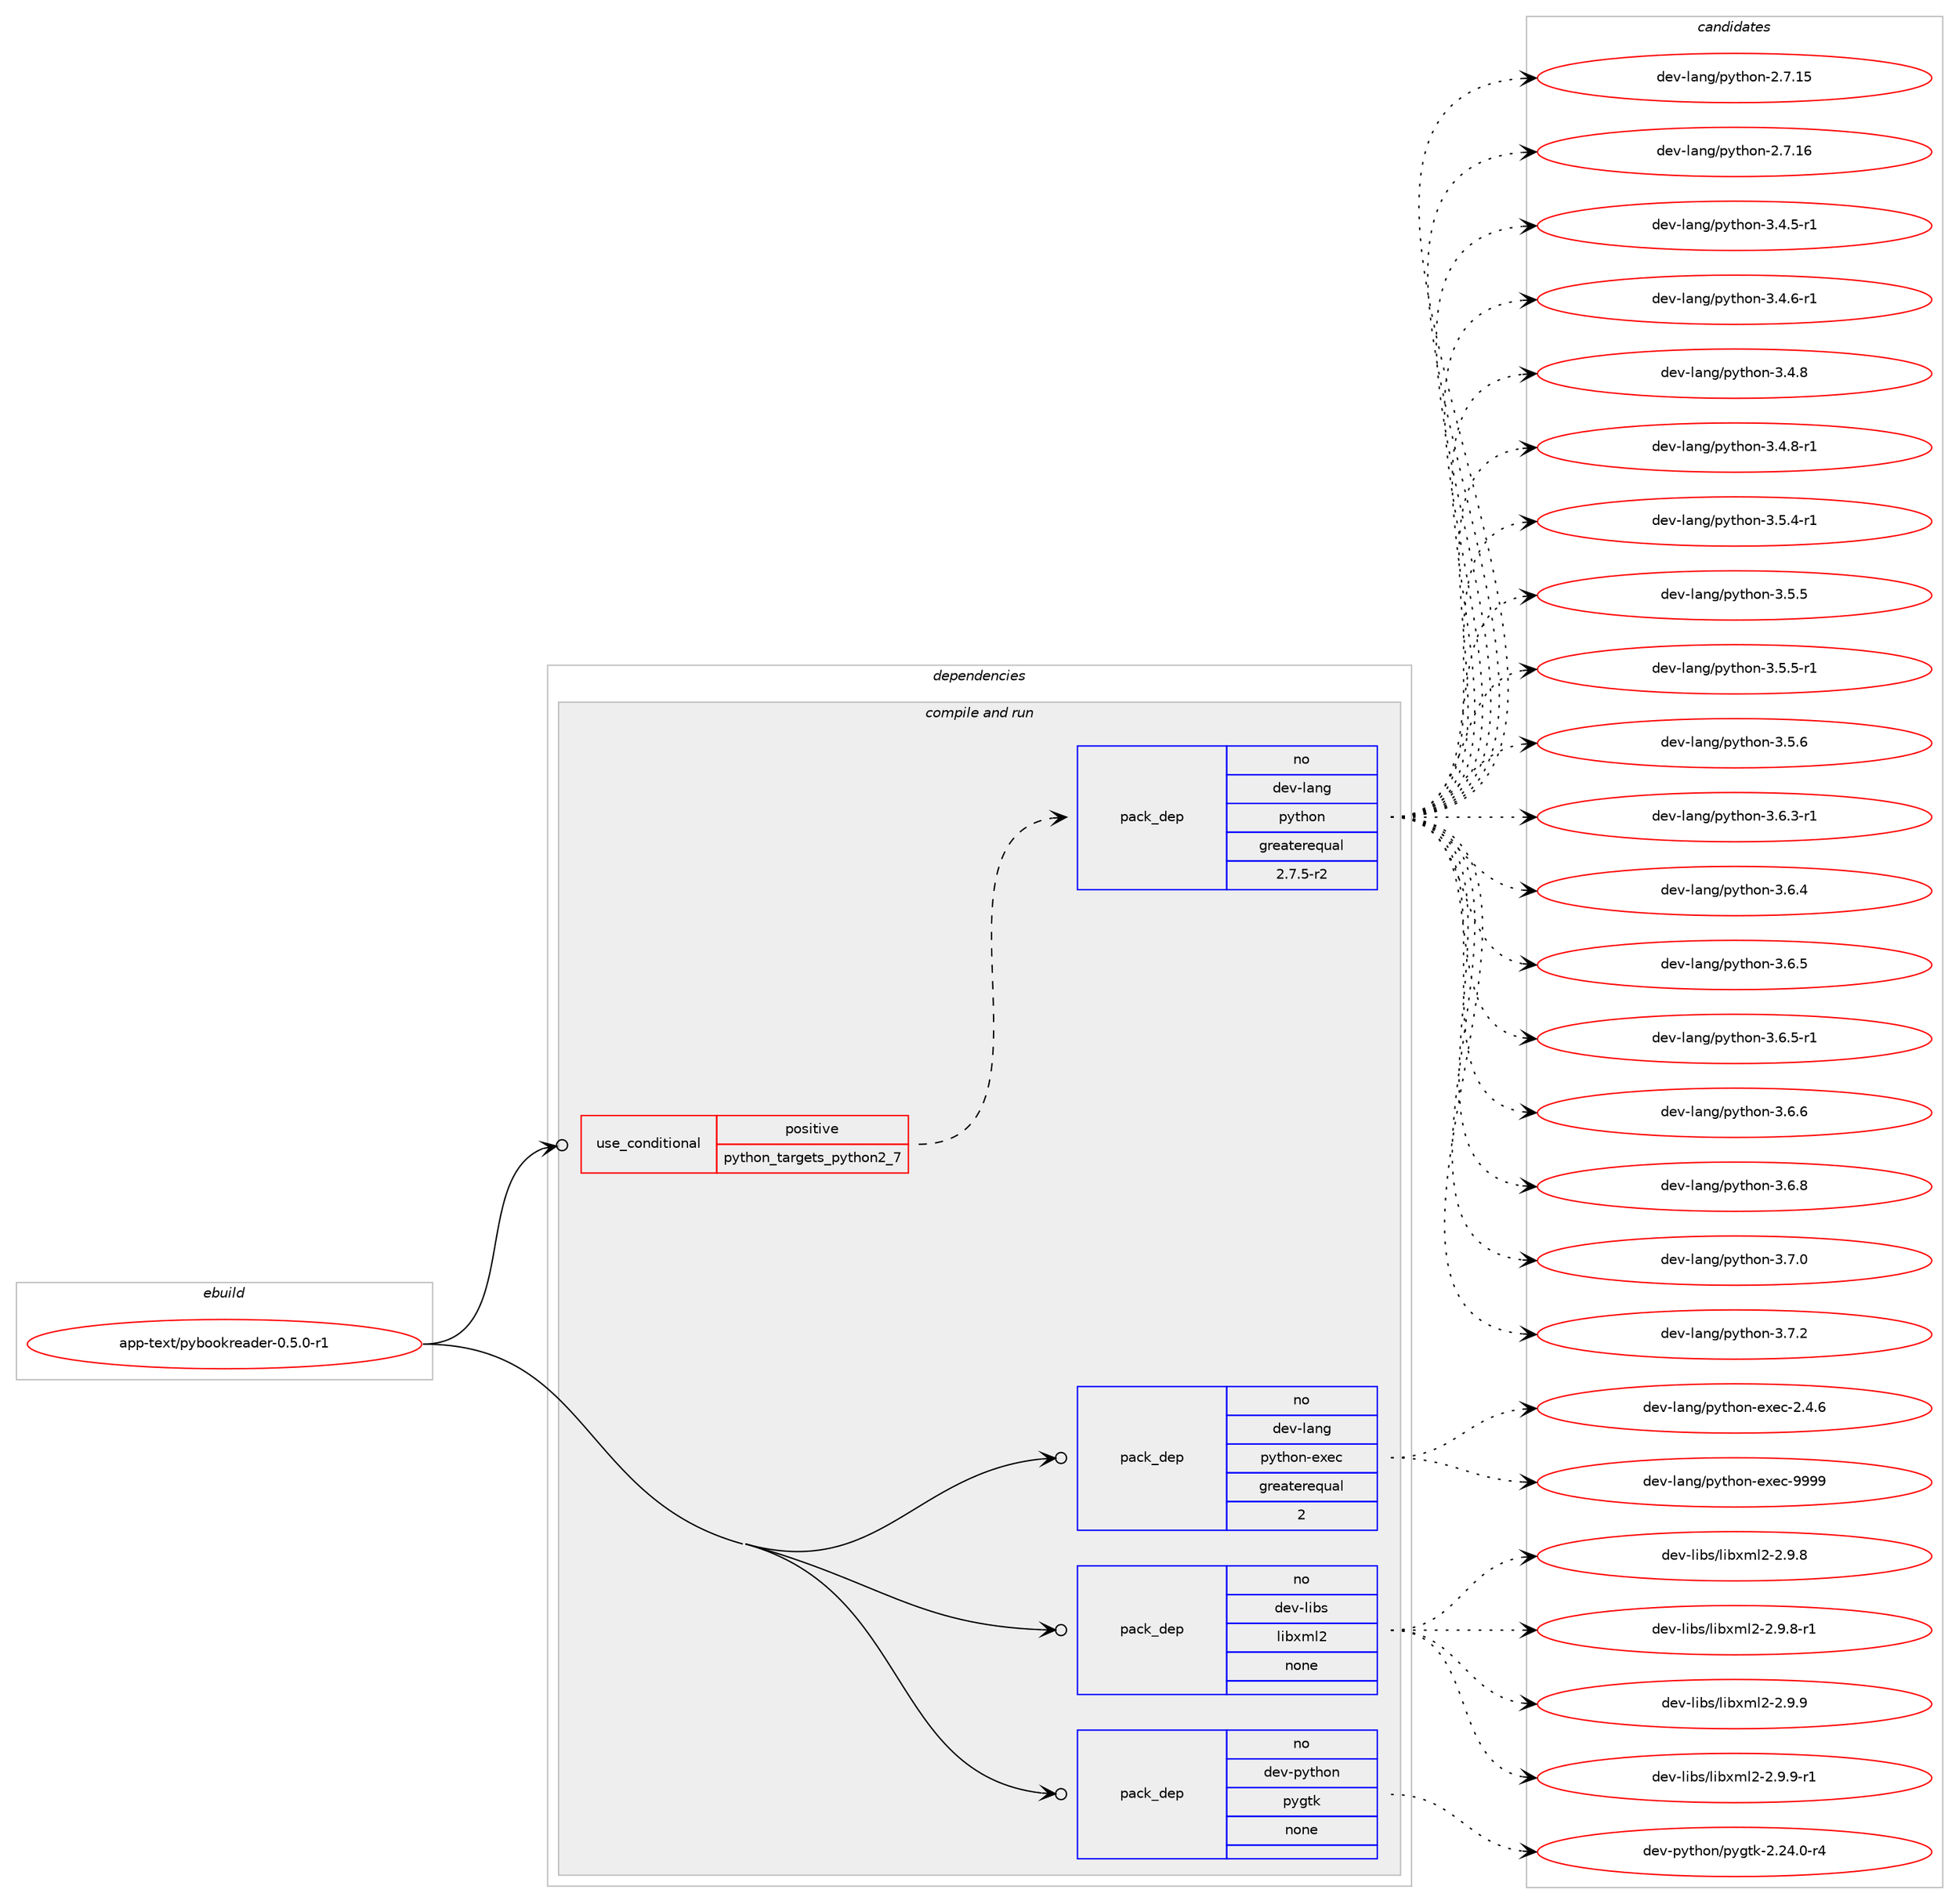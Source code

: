 digraph prolog {

# *************
# Graph options
# *************

newrank=true;
concentrate=true;
compound=true;
graph [rankdir=LR,fontname=Helvetica,fontsize=10,ranksep=1.5];#, ranksep=2.5, nodesep=0.2];
edge  [arrowhead=vee];
node  [fontname=Helvetica,fontsize=10];

# **********
# The ebuild
# **********

subgraph cluster_leftcol {
color=gray;
rank=same;
label=<<i>ebuild</i>>;
id [label="app-text/pybookreader-0.5.0-r1", color=red, width=4, href="../app-text/pybookreader-0.5.0-r1.svg"];
}

# ****************
# The dependencies
# ****************

subgraph cluster_midcol {
color=gray;
label=<<i>dependencies</i>>;
subgraph cluster_compile {
fillcolor="#eeeeee";
style=filled;
label=<<i>compile</i>>;
}
subgraph cluster_compileandrun {
fillcolor="#eeeeee";
style=filled;
label=<<i>compile and run</i>>;
subgraph cond355943 {
dependency1311914 [label=<<TABLE BORDER="0" CELLBORDER="1" CELLSPACING="0" CELLPADDING="4"><TR><TD ROWSPAN="3" CELLPADDING="10">use_conditional</TD></TR><TR><TD>positive</TD></TR><TR><TD>python_targets_python2_7</TD></TR></TABLE>>, shape=none, color=red];
subgraph pack935423 {
dependency1311915 [label=<<TABLE BORDER="0" CELLBORDER="1" CELLSPACING="0" CELLPADDING="4" WIDTH="220"><TR><TD ROWSPAN="6" CELLPADDING="30">pack_dep</TD></TR><TR><TD WIDTH="110">no</TD></TR><TR><TD>dev-lang</TD></TR><TR><TD>python</TD></TR><TR><TD>greaterequal</TD></TR><TR><TD>2.7.5-r2</TD></TR></TABLE>>, shape=none, color=blue];
}
dependency1311914:e -> dependency1311915:w [weight=20,style="dashed",arrowhead="vee"];
}
id:e -> dependency1311914:w [weight=20,style="solid",arrowhead="odotvee"];
subgraph pack935424 {
dependency1311916 [label=<<TABLE BORDER="0" CELLBORDER="1" CELLSPACING="0" CELLPADDING="4" WIDTH="220"><TR><TD ROWSPAN="6" CELLPADDING="30">pack_dep</TD></TR><TR><TD WIDTH="110">no</TD></TR><TR><TD>dev-lang</TD></TR><TR><TD>python-exec</TD></TR><TR><TD>greaterequal</TD></TR><TR><TD>2</TD></TR></TABLE>>, shape=none, color=blue];
}
id:e -> dependency1311916:w [weight=20,style="solid",arrowhead="odotvee"];
subgraph pack935425 {
dependency1311917 [label=<<TABLE BORDER="0" CELLBORDER="1" CELLSPACING="0" CELLPADDING="4" WIDTH="220"><TR><TD ROWSPAN="6" CELLPADDING="30">pack_dep</TD></TR><TR><TD WIDTH="110">no</TD></TR><TR><TD>dev-libs</TD></TR><TR><TD>libxml2</TD></TR><TR><TD>none</TD></TR><TR><TD></TD></TR></TABLE>>, shape=none, color=blue];
}
id:e -> dependency1311917:w [weight=20,style="solid",arrowhead="odotvee"];
subgraph pack935426 {
dependency1311918 [label=<<TABLE BORDER="0" CELLBORDER="1" CELLSPACING="0" CELLPADDING="4" WIDTH="220"><TR><TD ROWSPAN="6" CELLPADDING="30">pack_dep</TD></TR><TR><TD WIDTH="110">no</TD></TR><TR><TD>dev-python</TD></TR><TR><TD>pygtk</TD></TR><TR><TD>none</TD></TR><TR><TD></TD></TR></TABLE>>, shape=none, color=blue];
}
id:e -> dependency1311918:w [weight=20,style="solid",arrowhead="odotvee"];
}
subgraph cluster_run {
fillcolor="#eeeeee";
style=filled;
label=<<i>run</i>>;
}
}

# **************
# The candidates
# **************

subgraph cluster_choices {
rank=same;
color=gray;
label=<<i>candidates</i>>;

subgraph choice935423 {
color=black;
nodesep=1;
choice10010111845108971101034711212111610411111045504655464953 [label="dev-lang/python-2.7.15", color=red, width=4,href="../dev-lang/python-2.7.15.svg"];
choice10010111845108971101034711212111610411111045504655464954 [label="dev-lang/python-2.7.16", color=red, width=4,href="../dev-lang/python-2.7.16.svg"];
choice1001011184510897110103471121211161041111104551465246534511449 [label="dev-lang/python-3.4.5-r1", color=red, width=4,href="../dev-lang/python-3.4.5-r1.svg"];
choice1001011184510897110103471121211161041111104551465246544511449 [label="dev-lang/python-3.4.6-r1", color=red, width=4,href="../dev-lang/python-3.4.6-r1.svg"];
choice100101118451089711010347112121116104111110455146524656 [label="dev-lang/python-3.4.8", color=red, width=4,href="../dev-lang/python-3.4.8.svg"];
choice1001011184510897110103471121211161041111104551465246564511449 [label="dev-lang/python-3.4.8-r1", color=red, width=4,href="../dev-lang/python-3.4.8-r1.svg"];
choice1001011184510897110103471121211161041111104551465346524511449 [label="dev-lang/python-3.5.4-r1", color=red, width=4,href="../dev-lang/python-3.5.4-r1.svg"];
choice100101118451089711010347112121116104111110455146534653 [label="dev-lang/python-3.5.5", color=red, width=4,href="../dev-lang/python-3.5.5.svg"];
choice1001011184510897110103471121211161041111104551465346534511449 [label="dev-lang/python-3.5.5-r1", color=red, width=4,href="../dev-lang/python-3.5.5-r1.svg"];
choice100101118451089711010347112121116104111110455146534654 [label="dev-lang/python-3.5.6", color=red, width=4,href="../dev-lang/python-3.5.6.svg"];
choice1001011184510897110103471121211161041111104551465446514511449 [label="dev-lang/python-3.6.3-r1", color=red, width=4,href="../dev-lang/python-3.6.3-r1.svg"];
choice100101118451089711010347112121116104111110455146544652 [label="dev-lang/python-3.6.4", color=red, width=4,href="../dev-lang/python-3.6.4.svg"];
choice100101118451089711010347112121116104111110455146544653 [label="dev-lang/python-3.6.5", color=red, width=4,href="../dev-lang/python-3.6.5.svg"];
choice1001011184510897110103471121211161041111104551465446534511449 [label="dev-lang/python-3.6.5-r1", color=red, width=4,href="../dev-lang/python-3.6.5-r1.svg"];
choice100101118451089711010347112121116104111110455146544654 [label="dev-lang/python-3.6.6", color=red, width=4,href="../dev-lang/python-3.6.6.svg"];
choice100101118451089711010347112121116104111110455146544656 [label="dev-lang/python-3.6.8", color=red, width=4,href="../dev-lang/python-3.6.8.svg"];
choice100101118451089711010347112121116104111110455146554648 [label="dev-lang/python-3.7.0", color=red, width=4,href="../dev-lang/python-3.7.0.svg"];
choice100101118451089711010347112121116104111110455146554650 [label="dev-lang/python-3.7.2", color=red, width=4,href="../dev-lang/python-3.7.2.svg"];
dependency1311915:e -> choice10010111845108971101034711212111610411111045504655464953:w [style=dotted,weight="100"];
dependency1311915:e -> choice10010111845108971101034711212111610411111045504655464954:w [style=dotted,weight="100"];
dependency1311915:e -> choice1001011184510897110103471121211161041111104551465246534511449:w [style=dotted,weight="100"];
dependency1311915:e -> choice1001011184510897110103471121211161041111104551465246544511449:w [style=dotted,weight="100"];
dependency1311915:e -> choice100101118451089711010347112121116104111110455146524656:w [style=dotted,weight="100"];
dependency1311915:e -> choice1001011184510897110103471121211161041111104551465246564511449:w [style=dotted,weight="100"];
dependency1311915:e -> choice1001011184510897110103471121211161041111104551465346524511449:w [style=dotted,weight="100"];
dependency1311915:e -> choice100101118451089711010347112121116104111110455146534653:w [style=dotted,weight="100"];
dependency1311915:e -> choice1001011184510897110103471121211161041111104551465346534511449:w [style=dotted,weight="100"];
dependency1311915:e -> choice100101118451089711010347112121116104111110455146534654:w [style=dotted,weight="100"];
dependency1311915:e -> choice1001011184510897110103471121211161041111104551465446514511449:w [style=dotted,weight="100"];
dependency1311915:e -> choice100101118451089711010347112121116104111110455146544652:w [style=dotted,weight="100"];
dependency1311915:e -> choice100101118451089711010347112121116104111110455146544653:w [style=dotted,weight="100"];
dependency1311915:e -> choice1001011184510897110103471121211161041111104551465446534511449:w [style=dotted,weight="100"];
dependency1311915:e -> choice100101118451089711010347112121116104111110455146544654:w [style=dotted,weight="100"];
dependency1311915:e -> choice100101118451089711010347112121116104111110455146544656:w [style=dotted,weight="100"];
dependency1311915:e -> choice100101118451089711010347112121116104111110455146554648:w [style=dotted,weight="100"];
dependency1311915:e -> choice100101118451089711010347112121116104111110455146554650:w [style=dotted,weight="100"];
}
subgraph choice935424 {
color=black;
nodesep=1;
choice1001011184510897110103471121211161041111104510112010199455046524654 [label="dev-lang/python-exec-2.4.6", color=red, width=4,href="../dev-lang/python-exec-2.4.6.svg"];
choice10010111845108971101034711212111610411111045101120101994557575757 [label="dev-lang/python-exec-9999", color=red, width=4,href="../dev-lang/python-exec-9999.svg"];
dependency1311916:e -> choice1001011184510897110103471121211161041111104510112010199455046524654:w [style=dotted,weight="100"];
dependency1311916:e -> choice10010111845108971101034711212111610411111045101120101994557575757:w [style=dotted,weight="100"];
}
subgraph choice935425 {
color=black;
nodesep=1;
choice1001011184510810598115471081059812010910850455046574656 [label="dev-libs/libxml2-2.9.8", color=red, width=4,href="../dev-libs/libxml2-2.9.8.svg"];
choice10010111845108105981154710810598120109108504550465746564511449 [label="dev-libs/libxml2-2.9.8-r1", color=red, width=4,href="../dev-libs/libxml2-2.9.8-r1.svg"];
choice1001011184510810598115471081059812010910850455046574657 [label="dev-libs/libxml2-2.9.9", color=red, width=4,href="../dev-libs/libxml2-2.9.9.svg"];
choice10010111845108105981154710810598120109108504550465746574511449 [label="dev-libs/libxml2-2.9.9-r1", color=red, width=4,href="../dev-libs/libxml2-2.9.9-r1.svg"];
dependency1311917:e -> choice1001011184510810598115471081059812010910850455046574656:w [style=dotted,weight="100"];
dependency1311917:e -> choice10010111845108105981154710810598120109108504550465746564511449:w [style=dotted,weight="100"];
dependency1311917:e -> choice1001011184510810598115471081059812010910850455046574657:w [style=dotted,weight="100"];
dependency1311917:e -> choice10010111845108105981154710810598120109108504550465746574511449:w [style=dotted,weight="100"];
}
subgraph choice935426 {
color=black;
nodesep=1;
choice1001011184511212111610411111047112121103116107455046505246484511452 [label="dev-python/pygtk-2.24.0-r4", color=red, width=4,href="../dev-python/pygtk-2.24.0-r4.svg"];
dependency1311918:e -> choice1001011184511212111610411111047112121103116107455046505246484511452:w [style=dotted,weight="100"];
}
}

}

